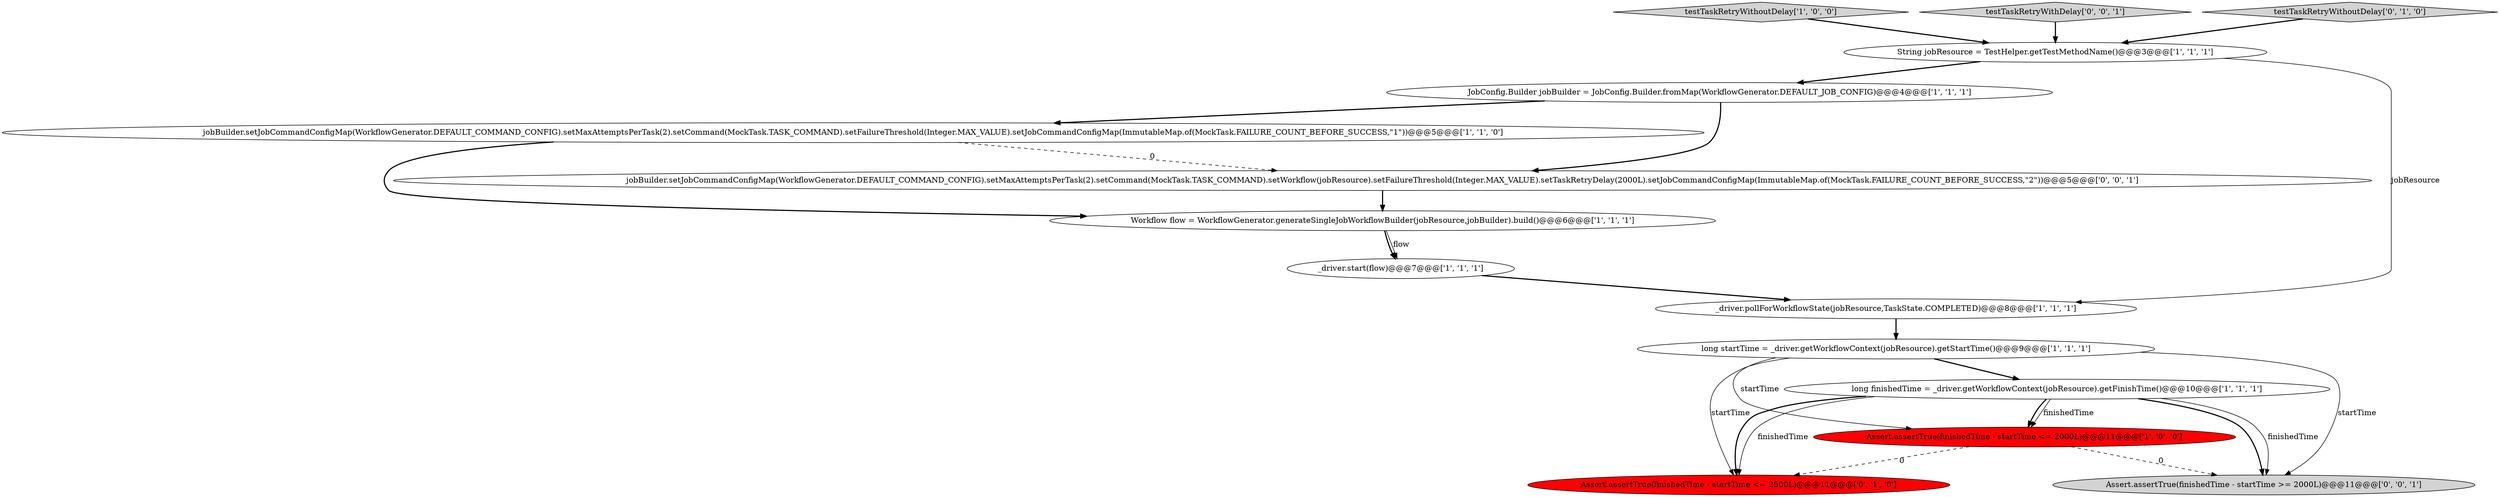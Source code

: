 digraph {
2 [style = filled, label = "testTaskRetryWithoutDelay['1', '0', '0']", fillcolor = lightgray, shape = diamond image = "AAA0AAABBB1BBB"];
7 [style = filled, label = "long finishedTime = _driver.getWorkflowContext(jobResource).getFinishTime()@@@10@@@['1', '1', '1']", fillcolor = white, shape = ellipse image = "AAA0AAABBB1BBB"];
8 [style = filled, label = "jobBuilder.setJobCommandConfigMap(WorkflowGenerator.DEFAULT_COMMAND_CONFIG).setMaxAttemptsPerTask(2).setCommand(MockTask.TASK_COMMAND).setFailureThreshold(Integer.MAX_VALUE).setJobCommandConfigMap(ImmutableMap.of(MockTask.FAILURE_COUNT_BEFORE_SUCCESS,\"1\"))@@@5@@@['1', '1', '0']", fillcolor = white, shape = ellipse image = "AAA0AAABBB1BBB"];
5 [style = filled, label = "_driver.pollForWorkflowState(jobResource,TaskState.COMPLETED)@@@8@@@['1', '1', '1']", fillcolor = white, shape = ellipse image = "AAA0AAABBB1BBB"];
0 [style = filled, label = "Assert.assertTrue(finishedTime - startTime <= 2000L)@@@11@@@['1', '0', '0']", fillcolor = red, shape = ellipse image = "AAA1AAABBB1BBB"];
14 [style = filled, label = "jobBuilder.setJobCommandConfigMap(WorkflowGenerator.DEFAULT_COMMAND_CONFIG).setMaxAttemptsPerTask(2).setCommand(MockTask.TASK_COMMAND).setWorkflow(jobResource).setFailureThreshold(Integer.MAX_VALUE).setTaskRetryDelay(2000L).setJobCommandConfigMap(ImmutableMap.of(MockTask.FAILURE_COUNT_BEFORE_SUCCESS,\"2\"))@@@5@@@['0', '0', '1']", fillcolor = white, shape = ellipse image = "AAA0AAABBB3BBB"];
4 [style = filled, label = "long startTime = _driver.getWorkflowContext(jobResource).getStartTime()@@@9@@@['1', '1', '1']", fillcolor = white, shape = ellipse image = "AAA0AAABBB1BBB"];
3 [style = filled, label = "_driver.start(flow)@@@7@@@['1', '1', '1']", fillcolor = white, shape = ellipse image = "AAA0AAABBB1BBB"];
1 [style = filled, label = "Workflow flow = WorkflowGenerator.generateSingleJobWorkflowBuilder(jobResource,jobBuilder).build()@@@6@@@['1', '1', '1']", fillcolor = white, shape = ellipse image = "AAA0AAABBB1BBB"];
11 [style = filled, label = "Assert.assertTrue(finishedTime - startTime <= 2500L)@@@11@@@['0', '1', '0']", fillcolor = red, shape = ellipse image = "AAA1AAABBB2BBB"];
13 [style = filled, label = "testTaskRetryWithDelay['0', '0', '1']", fillcolor = lightgray, shape = diamond image = "AAA0AAABBB3BBB"];
9 [style = filled, label = "JobConfig.Builder jobBuilder = JobConfig.Builder.fromMap(WorkflowGenerator.DEFAULT_JOB_CONFIG)@@@4@@@['1', '1', '1']", fillcolor = white, shape = ellipse image = "AAA0AAABBB1BBB"];
6 [style = filled, label = "String jobResource = TestHelper.getTestMethodName()@@@3@@@['1', '1', '1']", fillcolor = white, shape = ellipse image = "AAA0AAABBB1BBB"];
12 [style = filled, label = "Assert.assertTrue(finishedTime - startTime >= 2000L)@@@11@@@['0', '0', '1']", fillcolor = lightgray, shape = ellipse image = "AAA0AAABBB3BBB"];
10 [style = filled, label = "testTaskRetryWithoutDelay['0', '1', '0']", fillcolor = lightgray, shape = diamond image = "AAA0AAABBB2BBB"];
7->11 [style = solid, label="finishedTime"];
7->11 [style = bold, label=""];
7->0 [style = solid, label="finishedTime"];
7->12 [style = bold, label=""];
2->6 [style = bold, label=""];
4->0 [style = solid, label="startTime"];
1->3 [style = bold, label=""];
7->0 [style = bold, label=""];
0->11 [style = dashed, label="0"];
8->14 [style = dashed, label="0"];
0->12 [style = dashed, label="0"];
9->8 [style = bold, label=""];
10->6 [style = bold, label=""];
4->7 [style = bold, label=""];
14->1 [style = bold, label=""];
7->12 [style = solid, label="finishedTime"];
8->1 [style = bold, label=""];
3->5 [style = bold, label=""];
1->3 [style = solid, label="flow"];
4->11 [style = solid, label="startTime"];
6->5 [style = solid, label="jobResource"];
5->4 [style = bold, label=""];
9->14 [style = bold, label=""];
4->12 [style = solid, label="startTime"];
13->6 [style = bold, label=""];
6->9 [style = bold, label=""];
}
